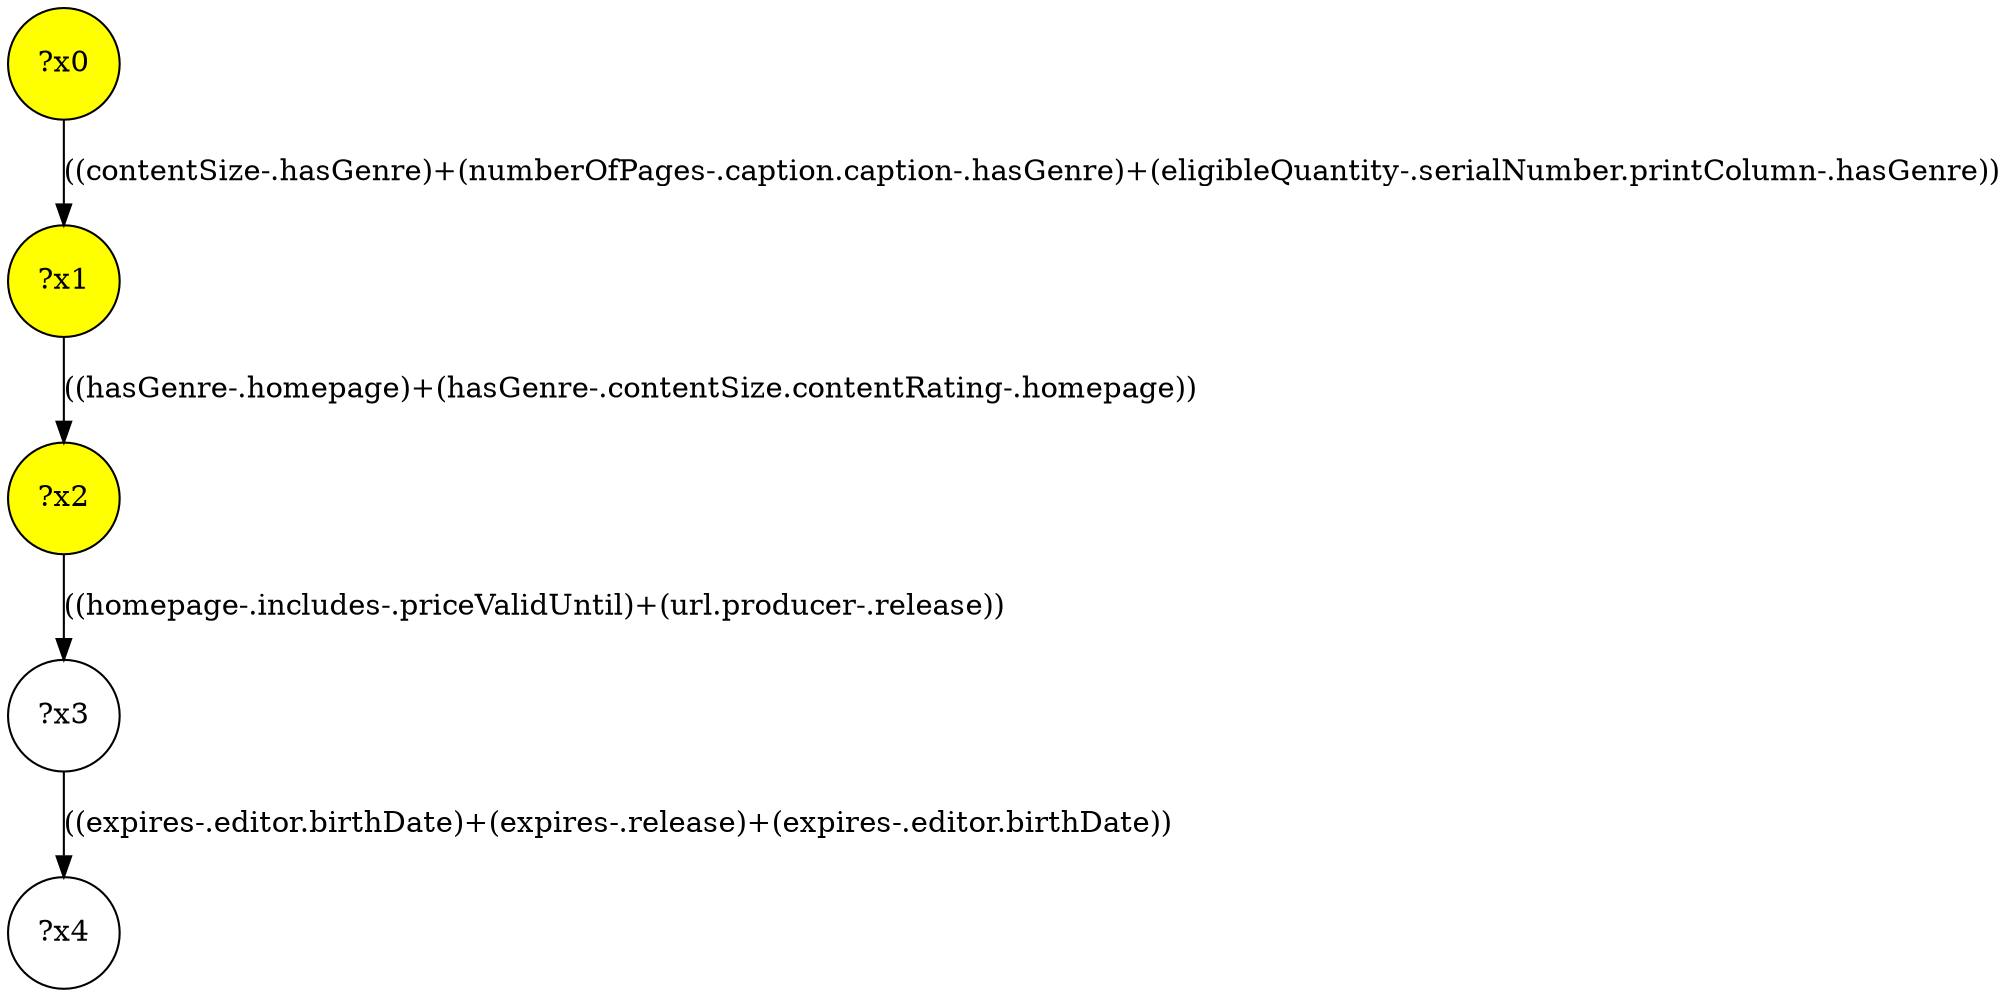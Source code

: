 digraph g {
	x1 [fillcolor="yellow", style="filled," shape=circle, label="?x1"];
	x0 [fillcolor="yellow", style="filled," shape=circle, label="?x0"];
	x2 [fillcolor="yellow", style="filled," shape=circle, label="?x2"];
	x0 -> x1 [label="((contentSize-.hasGenre)+(numberOfPages-.caption.caption-.hasGenre)+(eligibleQuantity-.serialNumber.printColumn-.hasGenre))"];
	x1 -> x2 [label="((hasGenre-.homepage)+(hasGenre-.contentSize.contentRating-.homepage))"];
	x3 [shape=circle, label="?x3"];
	x2 -> x3 [label="((homepage-.includes-.priceValidUntil)+(url.producer-.release))"];
	x4 [shape=circle, label="?x4"];
	x3 -> x4 [label="((expires-.editor.birthDate)+(expires-.release)+(expires-.editor.birthDate))"];
}
